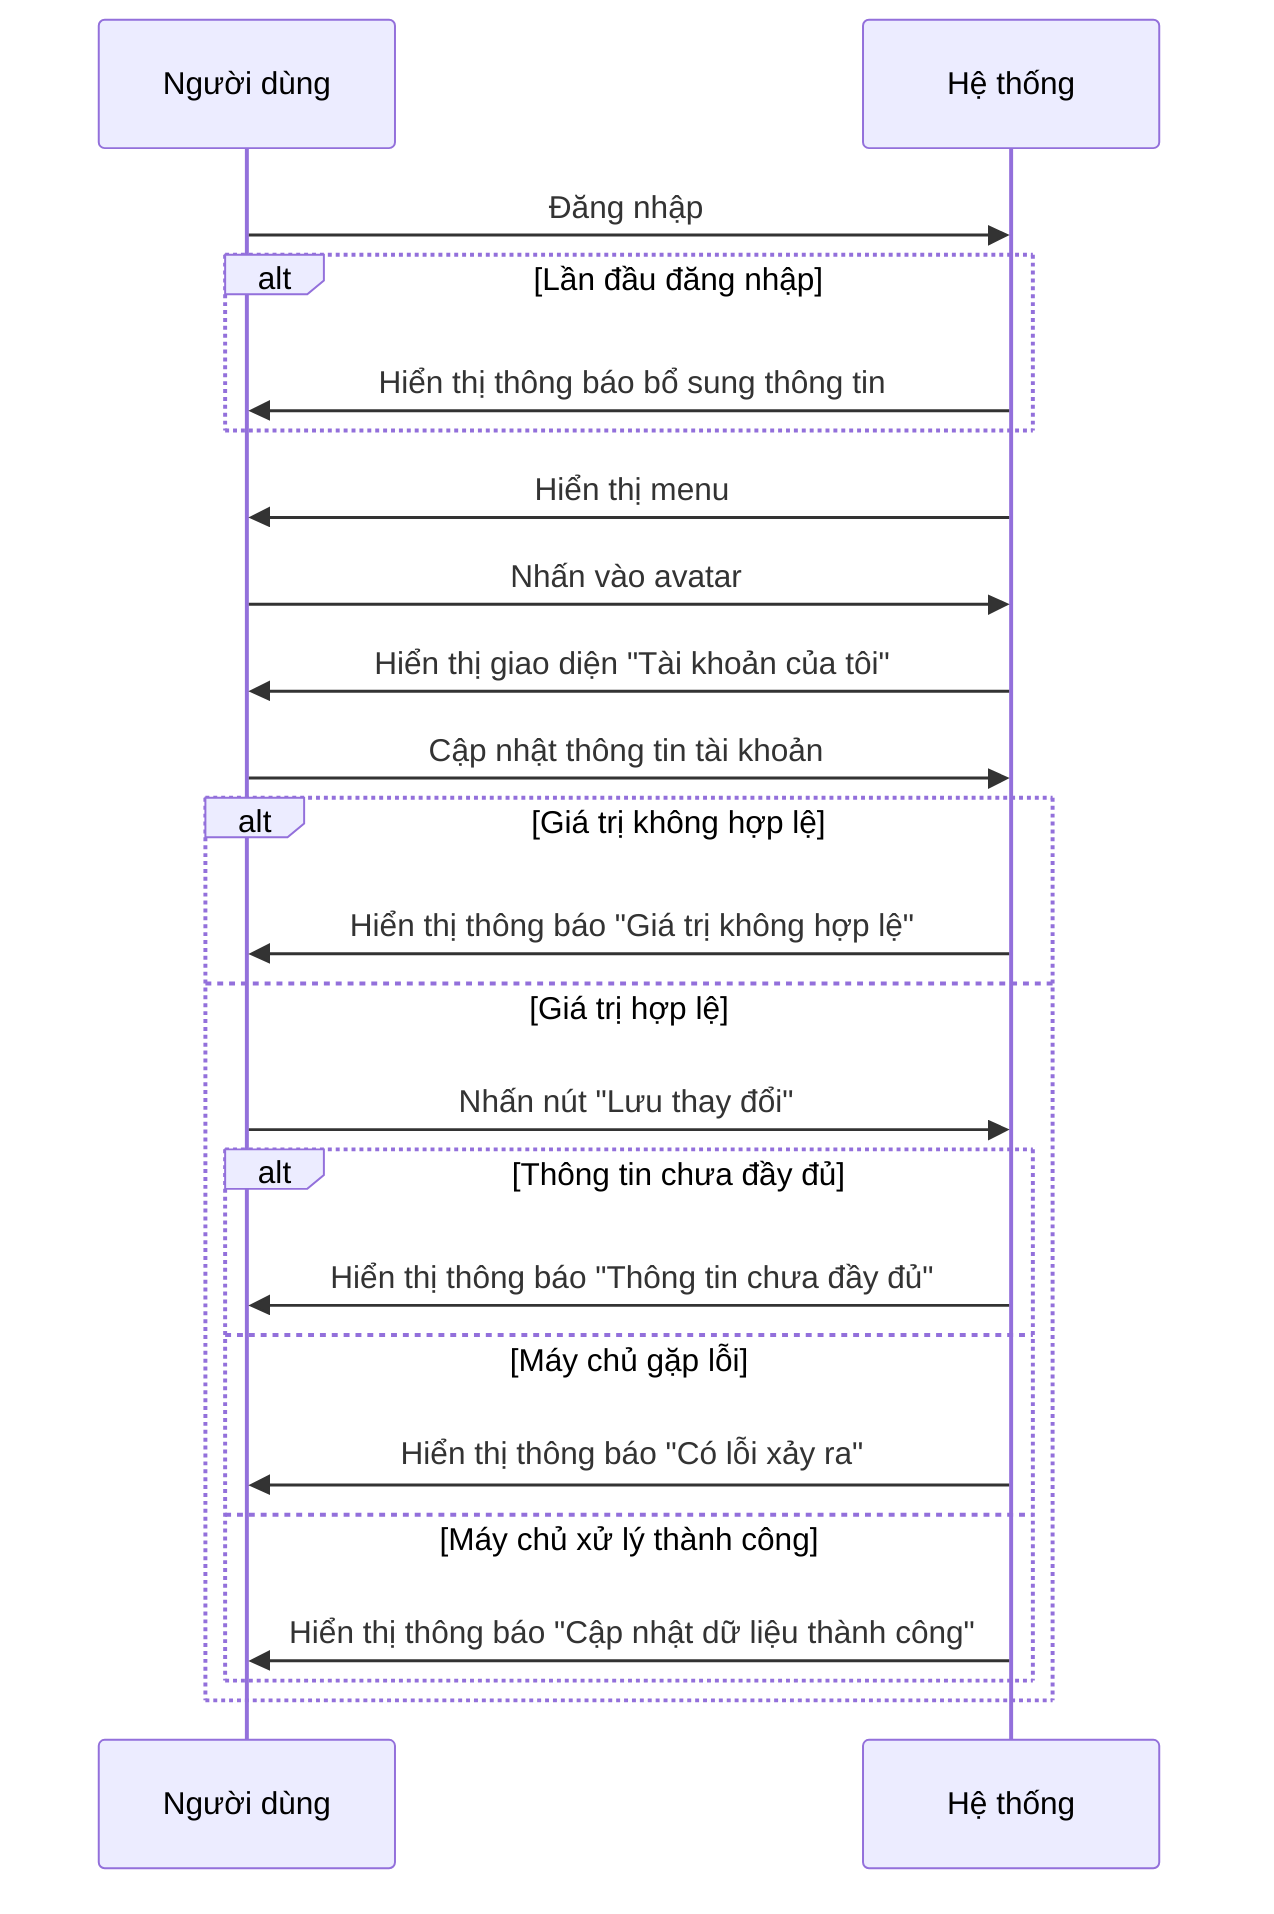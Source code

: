 sequenceDiagram
    participant Người dùng
    participant Hệ thống
    Người dùng->>Hệ thống: Đăng nhập
    alt Lần đầu đăng nhập
        Hệ thống->>Người dùng: Hiển thị thông báo bổ sung thông tin
    end
    Hệ thống->>Người dùng: Hiển thị menu
    Người dùng->>Hệ thống: Nhấn vào avatar
    Hệ thống->>Người dùng: Hiển thị giao diện "Tài khoản của tôi"
    Người dùng->>Hệ thống: Cập nhật thông tin tài khoản
    alt Giá trị không hợp lệ
        Hệ thống->>Người dùng: Hiển thị thông báo "Giá trị không hợp lệ"
    else Giá trị hợp lệ
        Người dùng->>Hệ thống: Nhấn nút "Lưu thay đổi"
        alt Thông tin chưa đầy đủ
            Hệ thống->>Người dùng: Hiển thị thông báo "Thông tin chưa đầy đủ"
        else Máy chủ gặp lỗi
            Hệ thống->>Người dùng: Hiển thị thông báo "Có lỗi xảy ra"
        else Máy chủ xử lý thành công
            Hệ thống->>Người dùng: Hiển thị thông báo "Cập nhật dữ liệu thành công"
        end
    end